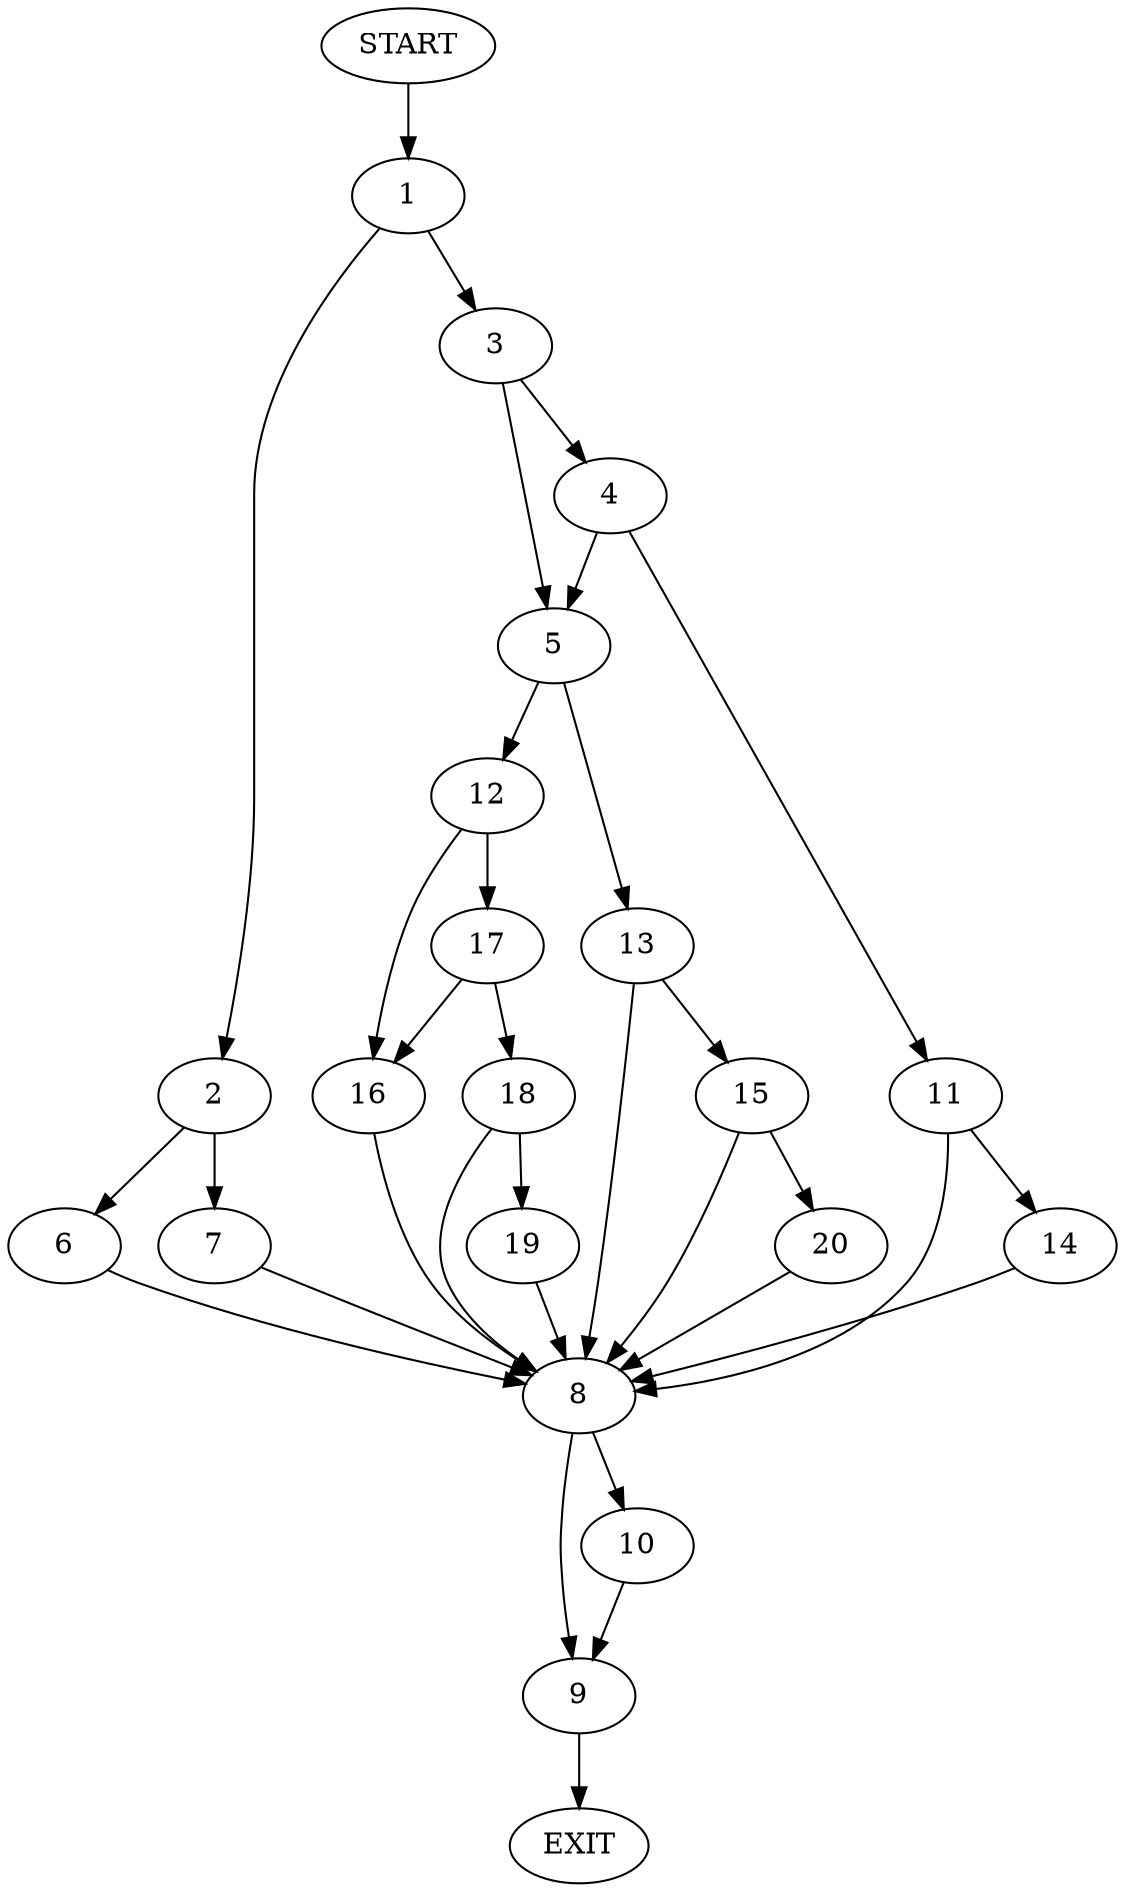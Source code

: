 digraph {
0 [label="START"]
21 [label="EXIT"]
0 -> 1
1 -> 2
1 -> 3
3 -> 4
3 -> 5
2 -> 6
2 -> 7
6 -> 8
7 -> 8
8 -> 9
8 -> 10
4 -> 11
4 -> 5
5 -> 12
5 -> 13
11 -> 14
11 -> 8
14 -> 8
13 -> 8
13 -> 15
12 -> 16
12 -> 17
17 -> 16
17 -> 18
16 -> 8
18 -> 19
18 -> 8
19 -> 8
15 -> 20
15 -> 8
20 -> 8
10 -> 9
9 -> 21
}
